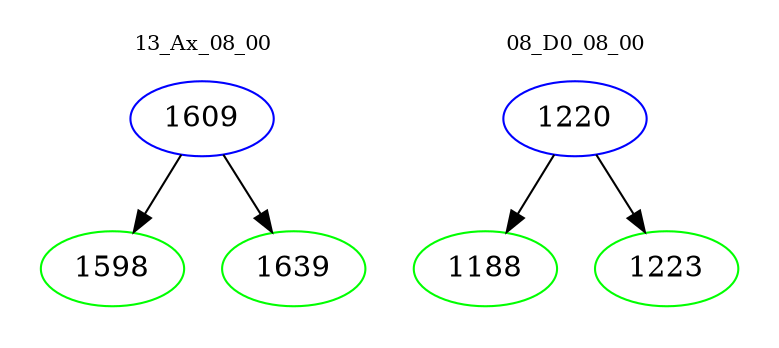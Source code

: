 digraph{
subgraph cluster_0 {
color = white
label = "13_Ax_08_00";
fontsize=10;
T0_1609 [label="1609", color="blue"]
T0_1609 -> T0_1598 [color="black"]
T0_1598 [label="1598", color="green"]
T0_1609 -> T0_1639 [color="black"]
T0_1639 [label="1639", color="green"]
}
subgraph cluster_1 {
color = white
label = "08_D0_08_00";
fontsize=10;
T1_1220 [label="1220", color="blue"]
T1_1220 -> T1_1188 [color="black"]
T1_1188 [label="1188", color="green"]
T1_1220 -> T1_1223 [color="black"]
T1_1223 [label="1223", color="green"]
}
}
